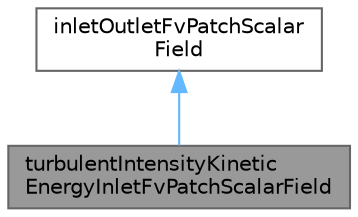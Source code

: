 digraph "turbulentIntensityKineticEnergyInletFvPatchScalarField"
{
 // LATEX_PDF_SIZE
  bgcolor="transparent";
  edge [fontname=Helvetica,fontsize=10,labelfontname=Helvetica,labelfontsize=10];
  node [fontname=Helvetica,fontsize=10,shape=box,height=0.2,width=0.4];
  Node1 [id="Node000001",label="turbulentIntensityKinetic\lEnergyInletFvPatchScalarField",height=0.2,width=0.4,color="gray40", fillcolor="grey60", style="filled", fontcolor="black",tooltip="This boundary condition provides a turbulent kinetic energy condition, based on user-supplied turbule..."];
  Node2 -> Node1 [id="edge1_Node000001_Node000002",dir="back",color="steelblue1",style="solid",tooltip=" "];
  Node2 [id="Node000002",label="inletOutletFvPatchScalar\lField",height=0.2,width=0.4,color="gray40", fillcolor="white", style="filled",tooltip=" "];
}
